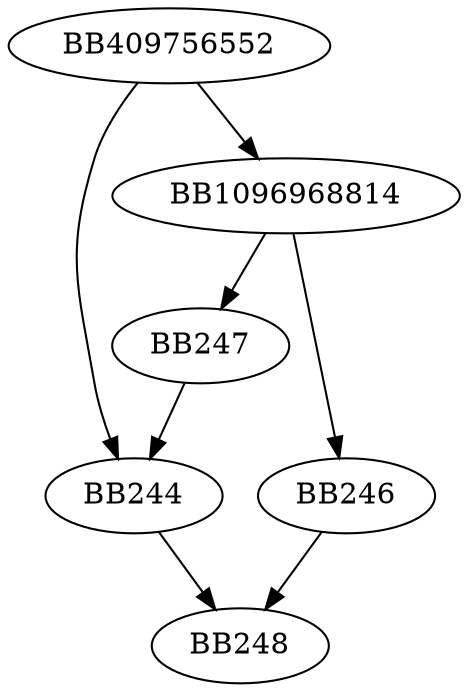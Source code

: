 digraph G{
	BB409756552->BB244;
	BB409756552->BB1096968814;
	BB1096968814->BB246;
	BB1096968814->BB247;
	BB247->BB244;
	BB244->BB248;
	BB246->BB248;
}

